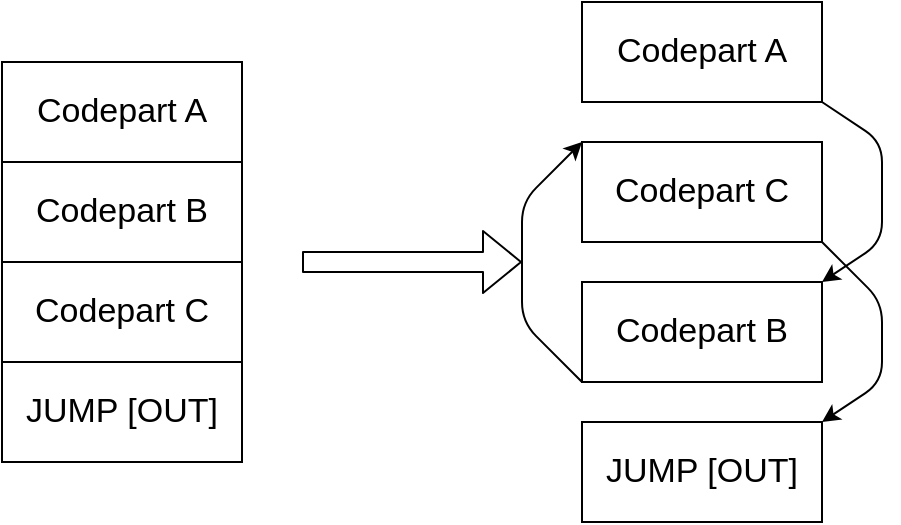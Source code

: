 <mxfile>
    <diagram id="v1o3rHR9BnPtR1Hx5l8T" name="Page-1">
        <mxGraphModel dx="1039" dy="393" grid="1" gridSize="10" guides="1" tooltips="1" connect="1" arrows="1" fold="1" page="1" pageScale="1" pageWidth="850" pageHeight="1100" math="0" shadow="0">
            <root>
                <mxCell id="0"/>
                <mxCell id="1" parent="0"/>
                <mxCell id="4" value="Codepart A" style="rounded=0;whiteSpace=wrap;html=1;fontSize=17;" vertex="1" parent="1">
                    <mxGeometry x="110" y="140" width="120" height="50" as="geometry"/>
                </mxCell>
                <mxCell id="5" value="Codepart B" style="rounded=0;whiteSpace=wrap;html=1;fontSize=17;" vertex="1" parent="1">
                    <mxGeometry x="110" y="190" width="120" height="50" as="geometry"/>
                </mxCell>
                <mxCell id="6" value="Codepart C" style="rounded=0;whiteSpace=wrap;html=1;fontSize=17;" vertex="1" parent="1">
                    <mxGeometry x="110" y="240" width="120" height="50" as="geometry"/>
                </mxCell>
                <mxCell id="7" value="JUMP [OUT]" style="rounded=0;whiteSpace=wrap;html=1;fontSize=17;" vertex="1" parent="1">
                    <mxGeometry x="110" y="290" width="120" height="50" as="geometry"/>
                </mxCell>
                <mxCell id="8" value="" style="shape=flexArrow;endArrow=classic;html=1;fontSize=17;" edge="1" parent="1">
                    <mxGeometry width="50" height="50" relative="1" as="geometry">
                        <mxPoint x="260" y="240" as="sourcePoint"/>
                        <mxPoint x="370" y="240" as="targetPoint"/>
                    </mxGeometry>
                </mxCell>
                <mxCell id="18" style="edgeStyle=none;html=1;exitX=1;exitY=1;exitDx=0;exitDy=0;entryX=1;entryY=0;entryDx=0;entryDy=0;fontSize=17;" edge="1" parent="1" source="9" target="10">
                    <mxGeometry relative="1" as="geometry">
                        <Array as="points">
                            <mxPoint x="550" y="180"/>
                            <mxPoint x="550" y="230"/>
                        </Array>
                    </mxGeometry>
                </mxCell>
                <mxCell id="9" value="Codepart A" style="rounded=0;whiteSpace=wrap;html=1;fontSize=17;" vertex="1" parent="1">
                    <mxGeometry x="400" y="110" width="120" height="50" as="geometry"/>
                </mxCell>
                <mxCell id="19" style="edgeStyle=none;html=1;exitX=0;exitY=1;exitDx=0;exitDy=0;entryX=0;entryY=0;entryDx=0;entryDy=0;fontSize=17;" edge="1" parent="1" source="10" target="11">
                    <mxGeometry relative="1" as="geometry">
                        <Array as="points">
                            <mxPoint x="370" y="270"/>
                            <mxPoint x="370" y="210"/>
                        </Array>
                    </mxGeometry>
                </mxCell>
                <mxCell id="10" value="Codepart B" style="rounded=0;whiteSpace=wrap;html=1;fontSize=17;" vertex="1" parent="1">
                    <mxGeometry x="400" y="250" width="120" height="50" as="geometry"/>
                </mxCell>
                <mxCell id="20" style="edgeStyle=none;html=1;exitX=1;exitY=1;exitDx=0;exitDy=0;entryX=1;entryY=0;entryDx=0;entryDy=0;fontSize=17;" edge="1" parent="1" source="11" target="12">
                    <mxGeometry relative="1" as="geometry">
                        <Array as="points">
                            <mxPoint x="550" y="260"/>
                            <mxPoint x="550" y="300"/>
                        </Array>
                    </mxGeometry>
                </mxCell>
                <mxCell id="11" value="Codepart C" style="rounded=0;whiteSpace=wrap;html=1;fontSize=17;" vertex="1" parent="1">
                    <mxGeometry x="400" y="180" width="120" height="50" as="geometry"/>
                </mxCell>
                <mxCell id="12" value="JUMP [OUT]" style="rounded=0;whiteSpace=wrap;html=1;fontSize=17;" vertex="1" parent="1">
                    <mxGeometry x="400" y="320" width="120" height="50" as="geometry"/>
                </mxCell>
            </root>
        </mxGraphModel>
    </diagram>
</mxfile>